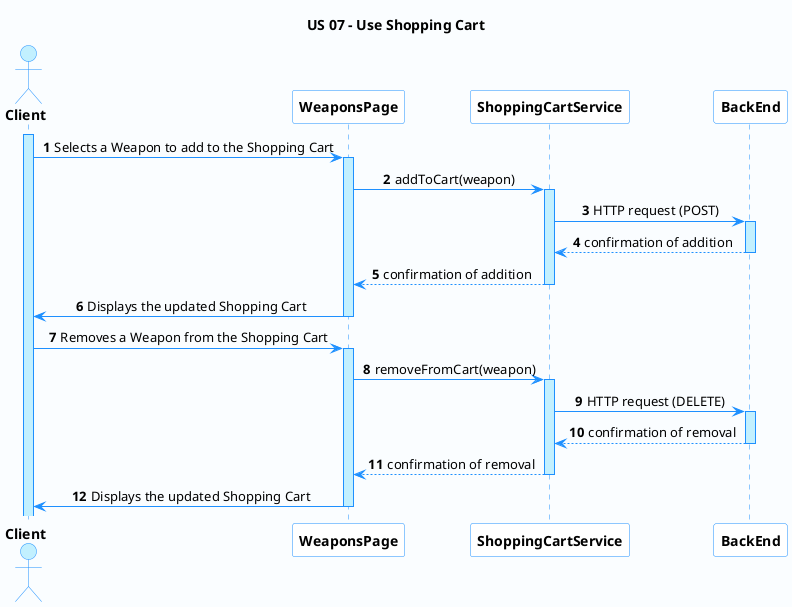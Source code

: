 @startuml

'-Style----------------------------------------------------------------------------------------------------------------

autonumber

skinparam DefaultTextAlignment center

skinparam BackgroundColor #fafdff

skinparam participant {
BackgroundColor AWS_BG_COLOR
BorderColor AWS_BORDER_COLOR
}

skinparam sequence {
LifeLineBorderColor DodgerBlue
LifeLineBackgroundColor APPLICATION

ActorBackgroundColor APPLICATION
ActorBorderColor DodgerBlue

BackgroundColor #FFFFFF
ArrowColor DodgerBlue
BorderColor DodgerBlue
ParticipantBorderColor DodgerBlue

GroupBorderColor #082642
GroupBackgroundColor APPLICATION
}

'-Title----------------------------------------------------------------------------------------------------------------

title US 07 - Use Shopping Cart

'-Actors/Participants--------------------------------------------------------------------------------------------------

actor "<b>Client" as A
participant "<b>WeaponsPage" as WR
participant "<b>ShoppingCartService" as SC
participant "<b>BackEnd" as BE

'-Associations---------------------------------------------------------------------------------------------------------

activate A

A -> WR: Selects a Weapon to add to the Shopping Cart
activate WR

WR -> SC: addToCart(weapon)
activate SC

SC -> BE: HTTP request (POST)
activate BE
BE --> SC : confirmation of addition
deactivate BE

SC --> WR : confirmation of addition
deactivate SC
WR -> A: Displays the updated Shopping Cart
deactivate WR

A -> WR: Removes a Weapon from the Shopping Cart
activate WR

WR -> SC: removeFromCart(weapon)
activate SC

SC -> BE: HTTP request (DELETE)
activate BE
BE --> SC : confirmation of removal
deactivate BE

SC --> WR : confirmation of removal
deactivate SC
WR -> A: Displays the updated Shopping Cart
deactivate WR

'----------------------------------------------------------------------------------------------------------------------

@enduml